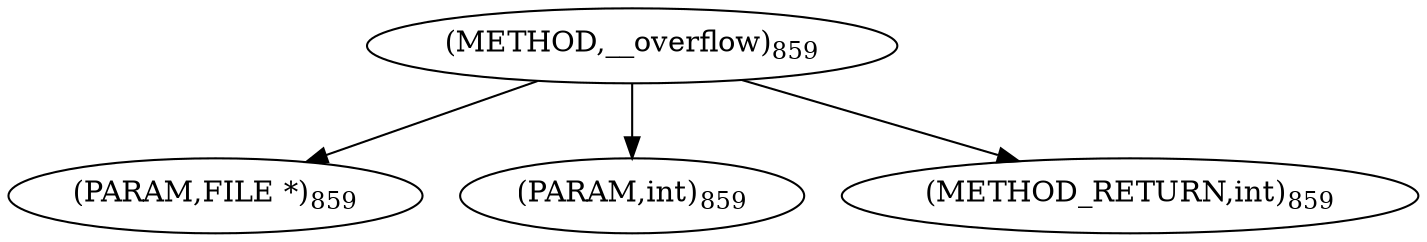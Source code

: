 digraph "__overflow" {  
"73928" [label = <(METHOD,__overflow)<SUB>859</SUB>> ]
"73929" [label = <(PARAM,FILE *)<SUB>859</SUB>> ]
"73930" [label = <(PARAM,int)<SUB>859</SUB>> ]
"73931" [label = <(METHOD_RETURN,int)<SUB>859</SUB>> ]
  "73928" -> "73929" 
  "73928" -> "73930" 
  "73928" -> "73931" 
}

